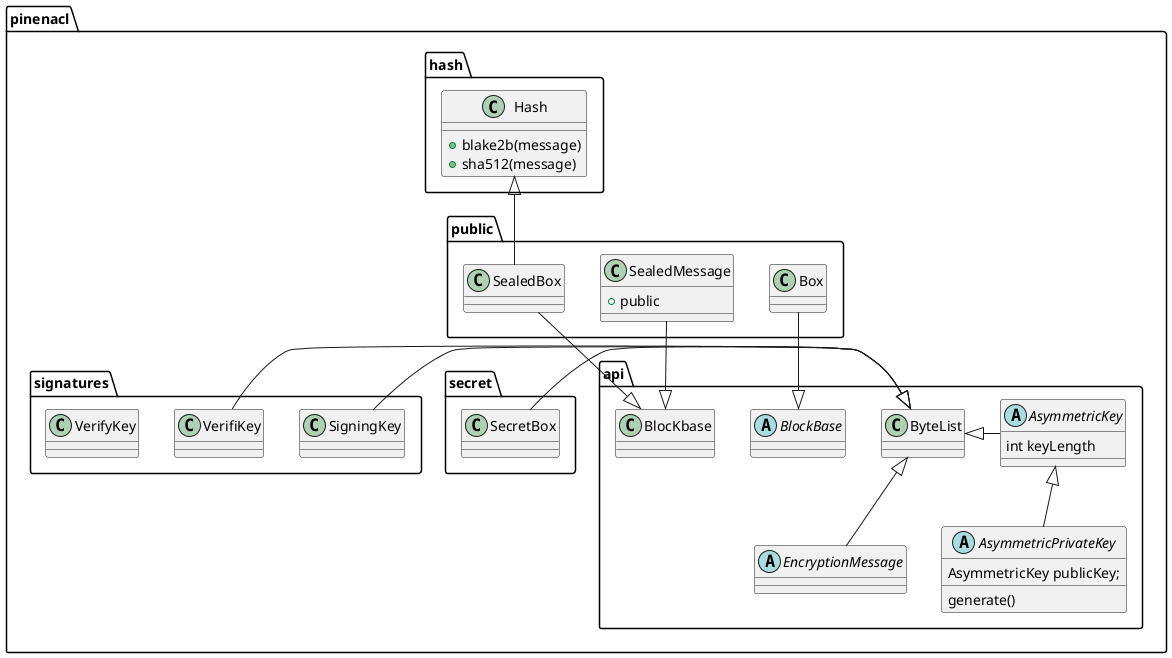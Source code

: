 @startuml Class Diagrams

page 1x3
skinparam pageMargin 10
skinparam pageExternalColor gray
skinparam pageBorderColor black
namespace pinenacl.api {

  class ByteList

  abstract class AsymmetricKey {
    int keyLength
  }

  abstract class AsymmetricPrivateKey {
    AsymmetricKey publicKey;
    generate()
  }

  abstract class EncryptionMessage
  abstract class BlockBase

  ByteList <|- AsymmetricKey
  AsymmetricKey <|-down- AsymmetricPrivateKey
  ByteList <|-down- EncryptionMessage
}

namespace pinenacl.public {
  class Box
  class SealedBox

  class SealedMessage {
    + public
  }

  pinenacl.api.BlockBase <|-up- Box
  
  pinenacl.api.BlocKbase <|-up- SealedBox
  pinenacl.api.BlocKbase <|-up- SealedMessage

  pinenacl.hash.Hash <|-down- SealedBox
}

namespace pinenacl.secret {
  class SecretBox
  pinenacl.api.ByteList <|- SecretBox
}

namespace pinenacl.signatures {
  class SigningKey
  class VerifyKey
  pinenacl.api.ByteList <|- SigningKey
  pinenacl.api.ByteList <|- VerifiKey
  
}

namespace pinenacl.hash {
  class Hash {
    + blake2b(message)
    + sha512(message)
  }
}




@enduml